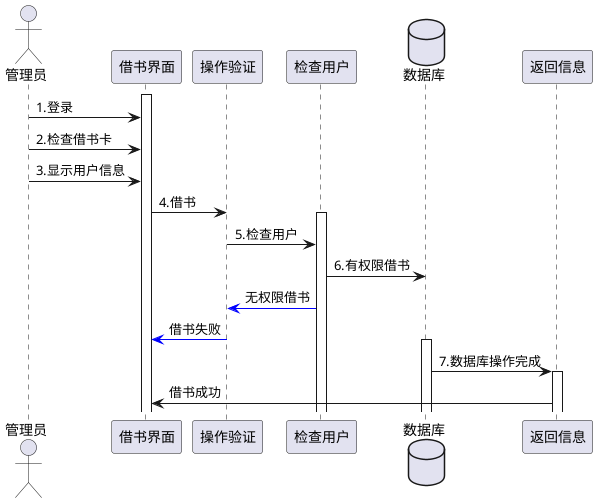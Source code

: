 @startuml
actor 管理员
participant "借书界面" as A
participant "操作验证" as B
participant "检查用户" as C
database 数据库 as D
participant "返回信息" as E
activate A
管理员 -> A :1.登录
管理员 -> A :2.检查借书卡
管理员 -> A :3.显示用户信息
A -> B :4.借书
activate C
B -> C :5.检查用户
C -> D :6.有权限借书
C -[#0000FF]> B :无权限借书
B -[#0000FF]> A :借书失败
activate D
D -> E :7.数据库操作完成
activate E
E -> A :借书成功
@enduml